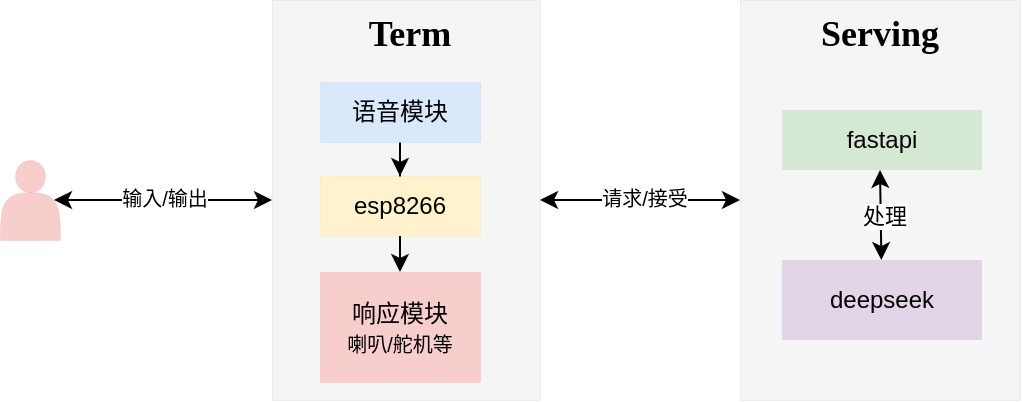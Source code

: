 <mxfile version="26.0.16">
  <diagram id="C5RBs43oDa-KdzZeNtuy" name="Page-1">
    <mxGraphModel dx="1434" dy="761" grid="1" gridSize="10" guides="1" tooltips="1" connect="1" arrows="1" fold="1" page="1" pageScale="1" pageWidth="827" pageHeight="1169" math="0" shadow="0">
      <root>
        <mxCell id="WIyWlLk6GJQsqaUBKTNV-0" />
        <mxCell id="WIyWlLk6GJQsqaUBKTNV-1" parent="WIyWlLk6GJQsqaUBKTNV-0" />
        <mxCell id="3wZgYCBfIfFk7G_CHo2h-31" value="" style="rounded=0;whiteSpace=wrap;html=1;fillColor=#f5f5f5;fontColor=#333333;strokeColor=#666666;strokeWidth=0;" parent="WIyWlLk6GJQsqaUBKTNV-1" vertex="1">
          <mxGeometry x="265" y="279" width="134" height="200" as="geometry" />
        </mxCell>
        <mxCell id="3wZgYCBfIfFk7G_CHo2h-7" value="" style="rounded=0;whiteSpace=wrap;html=1;fillColor=#f5f5f5;fontColor=#333333;strokeColor=#666666;strokeWidth=0;" parent="WIyWlLk6GJQsqaUBKTNV-1" vertex="1">
          <mxGeometry x="499" y="279" width="140" height="200" as="geometry" />
        </mxCell>
        <mxCell id="3wZgYCBfIfFk7G_CHo2h-2" value="fastapi" style="rounded=0;whiteSpace=wrap;html=1;fillColor=#d5e8d4;strokeColor=none;glass=0;shadow=0;" parent="WIyWlLk6GJQsqaUBKTNV-1" vertex="1">
          <mxGeometry x="520" y="334" width="100" height="30" as="geometry" />
        </mxCell>
        <mxCell id="3wZgYCBfIfFk7G_CHo2h-4" value="deepseek" style="rounded=0;whiteSpace=wrap;html=1;fillColor=#e1d5e7;strokeColor=none;glass=0;shadow=0;" parent="WIyWlLk6GJQsqaUBKTNV-1" vertex="1">
          <mxGeometry x="520" y="409" width="100" height="40" as="geometry" />
        </mxCell>
        <mxCell id="3wZgYCBfIfFk7G_CHo2h-13" value="&lt;h2 style=&quot;margin-top: 0px;&quot;&gt;&lt;font face=&quot;Verdana&quot;&gt;Serving&lt;/font&gt;&lt;/h2&gt;" style="text;html=1;whiteSpace=wrap;overflow=hidden;rounded=0;align=center;" parent="WIyWlLk6GJQsqaUBKTNV-1" vertex="1">
          <mxGeometry x="524" y="279" width="90" height="30" as="geometry" />
        </mxCell>
        <mxCell id="3wZgYCBfIfFk7G_CHo2h-15" value="" style="shape=actor;whiteSpace=wrap;html=1;fillColor=#f8cecc;strokeColor=#b85450;strokeWidth=0;" parent="WIyWlLk6GJQsqaUBKTNV-1" vertex="1">
          <mxGeometry x="129" y="359" width="30" height="40" as="geometry" />
        </mxCell>
        <mxCell id="3wZgYCBfIfFk7G_CHo2h-25" value="" style="edgeStyle=orthogonalEdgeStyle;rounded=0;orthogonalLoop=1;jettySize=auto;html=1;" parent="WIyWlLk6GJQsqaUBKTNV-1" source="3wZgYCBfIfFk7G_CHo2h-18" target="3wZgYCBfIfFk7G_CHo2h-24" edge="1">
          <mxGeometry relative="1" as="geometry" />
        </mxCell>
        <mxCell id="3wZgYCBfIfFk7G_CHo2h-18" value="语音模块" style="rounded=0;whiteSpace=wrap;html=1;fillColor=#dae8fc;strokeColor=#6c8ebf;strokeWidth=0;" parent="WIyWlLk6GJQsqaUBKTNV-1" vertex="1">
          <mxGeometry x="289" y="320" width="80" height="30" as="geometry" />
        </mxCell>
        <mxCell id="3wZgYCBfIfFk7G_CHo2h-20" value="" style="endArrow=classic;startArrow=classic;html=1;rounded=0;" parent="WIyWlLk6GJQsqaUBKTNV-1" source="3wZgYCBfIfFk7G_CHo2h-4" edge="1">
          <mxGeometry width="50" height="50" relative="1" as="geometry">
            <mxPoint x="519" y="414" as="sourcePoint" />
            <mxPoint x="569" y="364" as="targetPoint" />
          </mxGeometry>
        </mxCell>
        <mxCell id="3wZgYCBfIfFk7G_CHo2h-21" value="处理" style="edgeLabel;html=1;align=center;verticalAlign=middle;resizable=0;points=[];" parent="3wZgYCBfIfFk7G_CHo2h-20" vertex="1" connectable="0">
          <mxGeometry x="0.002" y="-1" relative="1" as="geometry">
            <mxPoint as="offset" />
          </mxGeometry>
        </mxCell>
        <mxCell id="3wZgYCBfIfFk7G_CHo2h-22" value="&lt;div&gt;&lt;span style=&quot;background-color: transparent; color: light-dark(rgb(0, 0, 0), rgb(255, 255, 255));&quot;&gt;响应模块&lt;/span&gt;&lt;/div&gt;&lt;div&gt;&lt;font style=&quot;font-size: 10px;&quot;&gt;喇叭/舵机等&lt;/font&gt;&lt;/div&gt;" style="rounded=0;whiteSpace=wrap;html=1;fillColor=#f8cecc;strokeColor=#b85450;strokeWidth=0;" parent="WIyWlLk6GJQsqaUBKTNV-1" vertex="1">
          <mxGeometry x="289" y="415" width="80" height="55" as="geometry" />
        </mxCell>
        <mxCell id="3wZgYCBfIfFk7G_CHo2h-24" value="esp8266" style="rounded=0;whiteSpace=wrap;html=1;fillColor=#fff2cc;strokeColor=#d6b656;strokeWidth=0;" parent="WIyWlLk6GJQsqaUBKTNV-1" vertex="1">
          <mxGeometry x="289" y="367" width="80" height="30" as="geometry" />
        </mxCell>
        <mxCell id="3wZgYCBfIfFk7G_CHo2h-27" value="" style="endArrow=classic;startArrow=classic;html=1;rounded=0;entryX=0;entryY=0.5;entryDx=0;entryDy=0;exitX=1;exitY=0.5;exitDx=0;exitDy=0;" parent="WIyWlLk6GJQsqaUBKTNV-1" source="3wZgYCBfIfFk7G_CHo2h-31" target="3wZgYCBfIfFk7G_CHo2h-7" edge="1">
          <mxGeometry width="50" height="50" relative="1" as="geometry">
            <mxPoint x="400" y="382" as="sourcePoint" />
            <mxPoint x="560" y="365.0" as="targetPoint" />
            <Array as="points" />
          </mxGeometry>
        </mxCell>
        <mxCell id="3wZgYCBfIfFk7G_CHo2h-38" value="&lt;font style=&quot;font-size: 10px;&quot;&gt;请求/接受&lt;/font&gt;" style="edgeLabel;html=1;align=center;verticalAlign=middle;resizable=0;points=[];" parent="3wZgYCBfIfFk7G_CHo2h-27" vertex="1" connectable="0">
          <mxGeometry x="0.042" y="-2" relative="1" as="geometry">
            <mxPoint y="-3" as="offset" />
          </mxGeometry>
        </mxCell>
        <mxCell id="3wZgYCBfIfFk7G_CHo2h-28" value="" style="endArrow=classic;html=1;rounded=0;exitX=0.5;exitY=1;exitDx=0;exitDy=0;entryX=0.5;entryY=0;entryDx=0;entryDy=0;" parent="WIyWlLk6GJQsqaUBKTNV-1" source="3wZgYCBfIfFk7G_CHo2h-24" target="3wZgYCBfIfFk7G_CHo2h-22" edge="1">
          <mxGeometry width="50" height="50" relative="1" as="geometry">
            <mxPoint x="340" y="460" as="sourcePoint" />
            <mxPoint x="560" y="440" as="targetPoint" />
          </mxGeometry>
        </mxCell>
        <mxCell id="3wZgYCBfIfFk7G_CHo2h-35" value="" style="endArrow=classic;startArrow=classic;html=1;rounded=0;entryX=0;entryY=0.5;entryDx=0;entryDy=0;exitX=0.9;exitY=0.5;exitDx=0;exitDy=0;exitPerimeter=0;" parent="WIyWlLk6GJQsqaUBKTNV-1" source="3wZgYCBfIfFk7G_CHo2h-15" target="3wZgYCBfIfFk7G_CHo2h-31" edge="1">
          <mxGeometry width="50" height="50" relative="1" as="geometry">
            <mxPoint x="203" y="414" as="sourcePoint" />
            <mxPoint x="253" y="364" as="targetPoint" />
          </mxGeometry>
        </mxCell>
        <mxCell id="3wZgYCBfIfFk7G_CHo2h-37" value="&lt;font style=&quot;font-size: 10px;&quot;&gt;输入/输出&lt;/font&gt;" style="edgeLabel;html=1;align=center;verticalAlign=middle;resizable=0;points=[];" parent="3wZgYCBfIfFk7G_CHo2h-35" vertex="1" connectable="0">
          <mxGeometry x="-0.002" y="-4" relative="1" as="geometry">
            <mxPoint y="-5" as="offset" />
          </mxGeometry>
        </mxCell>
        <mxCell id="3wZgYCBfIfFk7G_CHo2h-39" value="&lt;h2 style=&quot;margin-top: 0px;&quot;&gt;&lt;font face=&quot;Verdana&quot;&gt;Term&lt;/font&gt;&lt;/h2&gt;" style="text;html=1;whiteSpace=wrap;overflow=hidden;rounded=0;align=center;" parent="WIyWlLk6GJQsqaUBKTNV-1" vertex="1">
          <mxGeometry x="289" y="279" width="90" height="30" as="geometry" />
        </mxCell>
      </root>
    </mxGraphModel>
  </diagram>
</mxfile>
